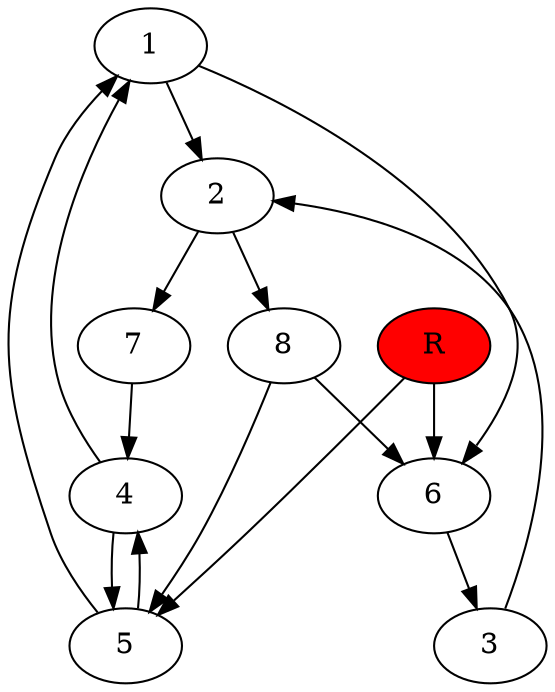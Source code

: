 digraph prb35133 {
	1
	2
	3
	4
	5
	6
	7
	8
	R [fillcolor="#ff0000" style=filled]
	1 -> 2
	1 -> 6
	2 -> 7
	2 -> 8
	3 -> 2
	4 -> 1
	4 -> 5
	5 -> 1
	5 -> 4
	6 -> 3
	7 -> 4
	8 -> 5
	8 -> 6
	R -> 5
	R -> 6
}
